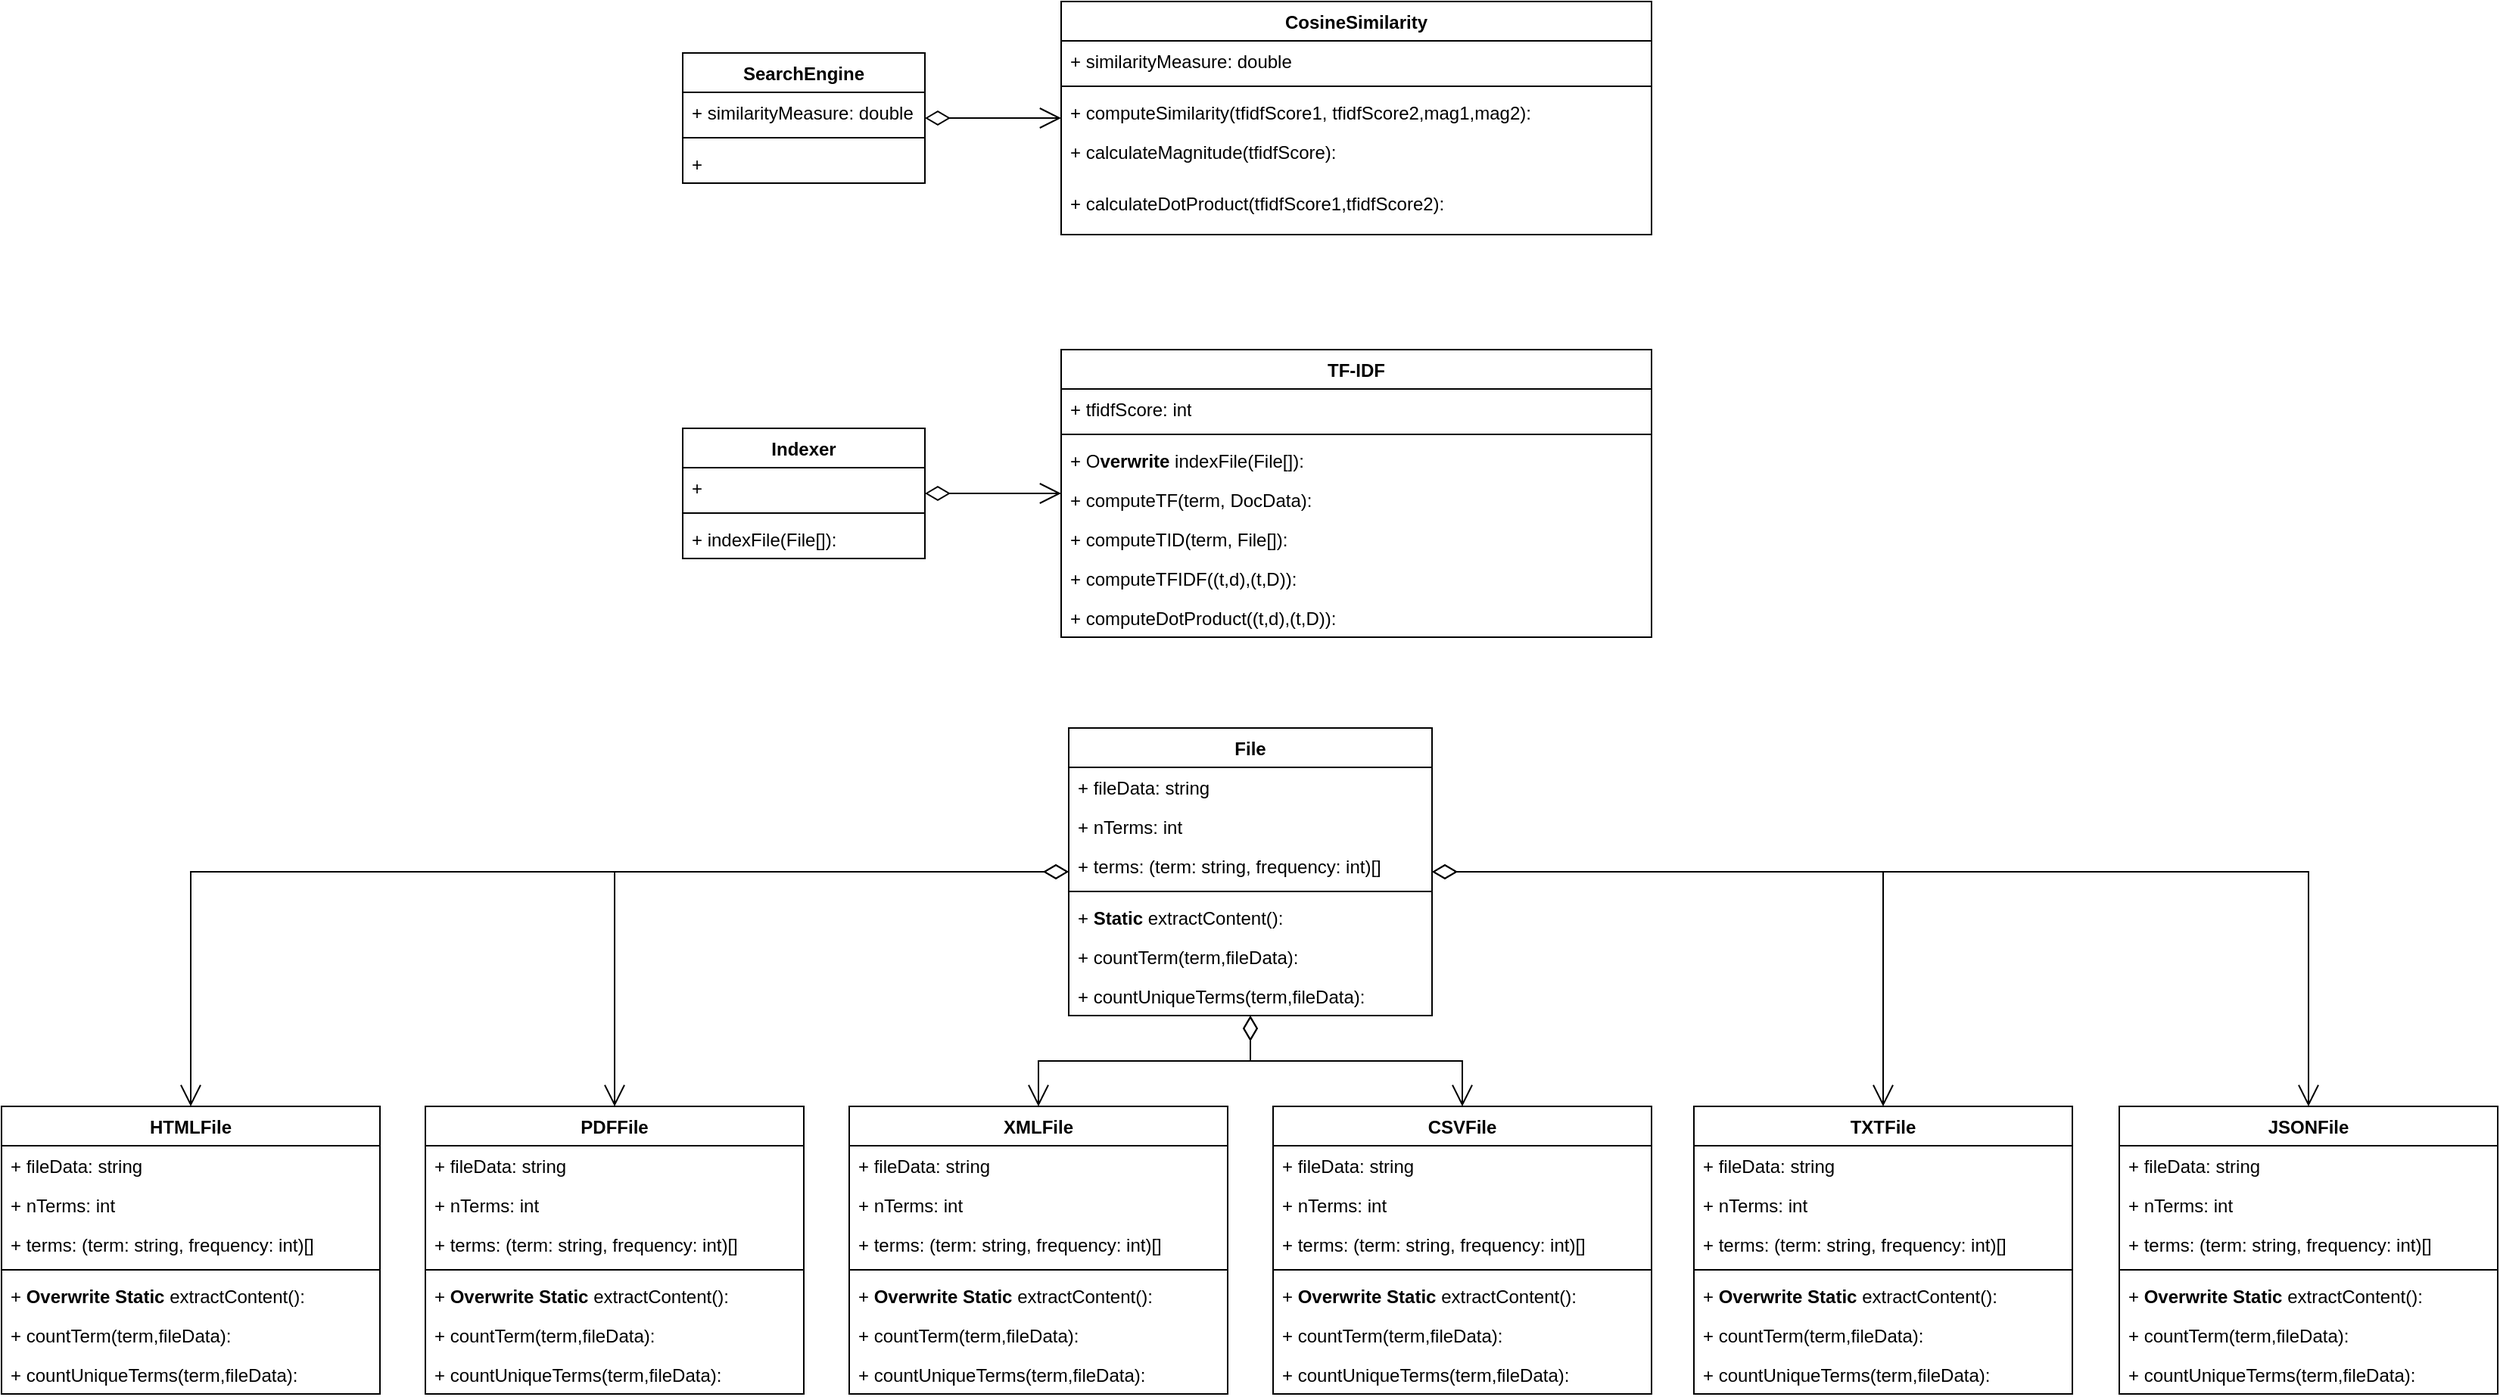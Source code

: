 <mxfile version="24.7.14">
  <diagram name="Page-1" id="mAdRj4mn3zGhJqTm7EjY">
    <mxGraphModel dx="3050" dy="1065" grid="1" gridSize="10" guides="1" tooltips="1" connect="1" arrows="1" fold="1" page="1" pageScale="1" pageWidth="850" pageHeight="1100" math="0" shadow="0">
      <root>
        <mxCell id="0" />
        <mxCell id="1" parent="0" />
        <mxCell id="4HWRuiz-tv-VHscbQjE5-1" value="SearchEngine" style="swimlane;fontStyle=1;align=center;verticalAlign=top;childLayout=stackLayout;horizontal=1;startSize=26;horizontalStack=0;resizeParent=1;resizeParentMax=0;resizeLast=0;collapsible=1;marginBottom=0;whiteSpace=wrap;html=1;" vertex="1" parent="1">
          <mxGeometry x="50" y="114" width="160" height="86" as="geometry" />
        </mxCell>
        <mxCell id="4HWRuiz-tv-VHscbQjE5-2" value="+ similarityMeasure: double" style="text;strokeColor=none;fillColor=none;align=left;verticalAlign=top;spacingLeft=4;spacingRight=4;overflow=hidden;rotatable=0;points=[[0,0.5],[1,0.5]];portConstraint=eastwest;whiteSpace=wrap;html=1;" vertex="1" parent="4HWRuiz-tv-VHscbQjE5-1">
          <mxGeometry y="26" width="160" height="26" as="geometry" />
        </mxCell>
        <mxCell id="4HWRuiz-tv-VHscbQjE5-3" value="" style="line;strokeWidth=1;fillColor=none;align=left;verticalAlign=middle;spacingTop=-1;spacingLeft=3;spacingRight=3;rotatable=0;labelPosition=right;points=[];portConstraint=eastwest;strokeColor=inherit;" vertex="1" parent="4HWRuiz-tv-VHscbQjE5-1">
          <mxGeometry y="52" width="160" height="8" as="geometry" />
        </mxCell>
        <mxCell id="4HWRuiz-tv-VHscbQjE5-4" value="+" style="text;strokeColor=none;fillColor=none;align=left;verticalAlign=top;spacingLeft=4;spacingRight=4;overflow=hidden;rotatable=0;points=[[0,0.5],[1,0.5]];portConstraint=eastwest;whiteSpace=wrap;html=1;" vertex="1" parent="4HWRuiz-tv-VHscbQjE5-1">
          <mxGeometry y="60" width="160" height="26" as="geometry" />
        </mxCell>
        <mxCell id="4HWRuiz-tv-VHscbQjE5-5" value="CosineSimilarity" style="swimlane;fontStyle=1;align=center;verticalAlign=top;childLayout=stackLayout;horizontal=1;startSize=26;horizontalStack=0;resizeParent=1;resizeParentMax=0;resizeLast=0;collapsible=1;marginBottom=0;whiteSpace=wrap;html=1;" vertex="1" parent="1">
          <mxGeometry x="300" y="80" width="390" height="154" as="geometry" />
        </mxCell>
        <mxCell id="4HWRuiz-tv-VHscbQjE5-6" value="+ similarityMeasure: double" style="text;strokeColor=none;fillColor=none;align=left;verticalAlign=top;spacingLeft=4;spacingRight=4;overflow=hidden;rotatable=0;points=[[0,0.5],[1,0.5]];portConstraint=eastwest;whiteSpace=wrap;html=1;" vertex="1" parent="4HWRuiz-tv-VHscbQjE5-5">
          <mxGeometry y="26" width="390" height="26" as="geometry" />
        </mxCell>
        <mxCell id="4HWRuiz-tv-VHscbQjE5-7" value="" style="line;strokeWidth=1;fillColor=none;align=left;verticalAlign=middle;spacingTop=-1;spacingLeft=3;spacingRight=3;rotatable=0;labelPosition=right;points=[];portConstraint=eastwest;strokeColor=inherit;" vertex="1" parent="4HWRuiz-tv-VHscbQjE5-5">
          <mxGeometry y="52" width="390" height="8" as="geometry" />
        </mxCell>
        <mxCell id="4HWRuiz-tv-VHscbQjE5-8" value="+ computeSimilarity(tfidfScore1, tfidfScore2,mag1,mag2):&amp;nbsp;" style="text;strokeColor=none;fillColor=none;align=left;verticalAlign=top;spacingLeft=4;spacingRight=4;overflow=hidden;rotatable=0;points=[[0,0.5],[1,0.5]];portConstraint=eastwest;whiteSpace=wrap;html=1;" vertex="1" parent="4HWRuiz-tv-VHscbQjE5-5">
          <mxGeometry y="60" width="390" height="26" as="geometry" />
        </mxCell>
        <mxCell id="4HWRuiz-tv-VHscbQjE5-10" value="+ c&lt;span style=&quot;background-color: initial;&quot;&gt;alculateMagnitude(tfidfScore):&amp;nbsp;&lt;/span&gt;" style="text;strokeColor=none;fillColor=none;align=left;verticalAlign=top;spacingLeft=4;spacingRight=4;overflow=hidden;rotatable=0;points=[[0,0.5],[1,0.5]];portConstraint=eastwest;whiteSpace=wrap;html=1;" vertex="1" parent="4HWRuiz-tv-VHscbQjE5-5">
          <mxGeometry y="86" width="390" height="34" as="geometry" />
        </mxCell>
        <mxCell id="4HWRuiz-tv-VHscbQjE5-15" value="+ c&lt;span style=&quot;background-color: initial;&quot;&gt;alculateDotProduct(tfidfScore1,tfidfScore2):&amp;nbsp;&lt;/span&gt;" style="text;strokeColor=none;fillColor=none;align=left;verticalAlign=top;spacingLeft=4;spacingRight=4;overflow=hidden;rotatable=0;points=[[0,0.5],[1,0.5]];portConstraint=eastwest;whiteSpace=wrap;html=1;" vertex="1" parent="4HWRuiz-tv-VHscbQjE5-5">
          <mxGeometry y="120" width="390" height="34" as="geometry" />
        </mxCell>
        <mxCell id="4HWRuiz-tv-VHscbQjE5-11" value="Indexer" style="swimlane;fontStyle=1;align=center;verticalAlign=top;childLayout=stackLayout;horizontal=1;startSize=26;horizontalStack=0;resizeParent=1;resizeParentMax=0;resizeLast=0;collapsible=1;marginBottom=0;whiteSpace=wrap;html=1;" vertex="1" parent="1">
          <mxGeometry x="50" y="362" width="160" height="86" as="geometry" />
        </mxCell>
        <mxCell id="4HWRuiz-tv-VHscbQjE5-12" value="+&amp;nbsp;" style="text;strokeColor=none;fillColor=none;align=left;verticalAlign=top;spacingLeft=4;spacingRight=4;overflow=hidden;rotatable=0;points=[[0,0.5],[1,0.5]];portConstraint=eastwest;whiteSpace=wrap;html=1;" vertex="1" parent="4HWRuiz-tv-VHscbQjE5-11">
          <mxGeometry y="26" width="160" height="26" as="geometry" />
        </mxCell>
        <mxCell id="4HWRuiz-tv-VHscbQjE5-13" value="" style="line;strokeWidth=1;fillColor=none;align=left;verticalAlign=middle;spacingTop=-1;spacingLeft=3;spacingRight=3;rotatable=0;labelPosition=right;points=[];portConstraint=eastwest;strokeColor=inherit;" vertex="1" parent="4HWRuiz-tv-VHscbQjE5-11">
          <mxGeometry y="52" width="160" height="8" as="geometry" />
        </mxCell>
        <mxCell id="4HWRuiz-tv-VHscbQjE5-14" value="+ indexFile(File[]):&amp;nbsp;" style="text;strokeColor=none;fillColor=none;align=left;verticalAlign=top;spacingLeft=4;spacingRight=4;overflow=hidden;rotatable=0;points=[[0,0.5],[1,0.5]];portConstraint=eastwest;whiteSpace=wrap;html=1;" vertex="1" parent="4HWRuiz-tv-VHscbQjE5-11">
          <mxGeometry y="60" width="160" height="26" as="geometry" />
        </mxCell>
        <mxCell id="4HWRuiz-tv-VHscbQjE5-16" value="TF-IDF" style="swimlane;fontStyle=1;align=center;verticalAlign=top;childLayout=stackLayout;horizontal=1;startSize=26;horizontalStack=0;resizeParent=1;resizeParentMax=0;resizeLast=0;collapsible=1;marginBottom=0;whiteSpace=wrap;html=1;" vertex="1" parent="1">
          <mxGeometry x="300" y="310" width="390" height="190" as="geometry" />
        </mxCell>
        <mxCell id="4HWRuiz-tv-VHscbQjE5-17" value="+ tfidfScore: int" style="text;strokeColor=none;fillColor=none;align=left;verticalAlign=top;spacingLeft=4;spacingRight=4;overflow=hidden;rotatable=0;points=[[0,0.5],[1,0.5]];portConstraint=eastwest;whiteSpace=wrap;html=1;" vertex="1" parent="4HWRuiz-tv-VHscbQjE5-16">
          <mxGeometry y="26" width="390" height="26" as="geometry" />
        </mxCell>
        <mxCell id="4HWRuiz-tv-VHscbQjE5-18" value="" style="line;strokeWidth=1;fillColor=none;align=left;verticalAlign=middle;spacingTop=-1;spacingLeft=3;spacingRight=3;rotatable=0;labelPosition=right;points=[];portConstraint=eastwest;strokeColor=inherit;" vertex="1" parent="4HWRuiz-tv-VHscbQjE5-16">
          <mxGeometry y="52" width="390" height="8" as="geometry" />
        </mxCell>
        <mxCell id="4HWRuiz-tv-VHscbQjE5-19" value="+ O&lt;b&gt;verwrite&amp;nbsp;&lt;/b&gt;indexFile(File[]):&amp;nbsp;" style="text;strokeColor=none;fillColor=none;align=left;verticalAlign=top;spacingLeft=4;spacingRight=4;overflow=hidden;rotatable=0;points=[[0,0.5],[1,0.5]];portConstraint=eastwest;whiteSpace=wrap;html=1;" vertex="1" parent="4HWRuiz-tv-VHscbQjE5-16">
          <mxGeometry y="60" width="390" height="26" as="geometry" />
        </mxCell>
        <mxCell id="4HWRuiz-tv-VHscbQjE5-21" value="+ computeTF(term, DocData):&amp;nbsp;" style="text;strokeColor=none;fillColor=none;align=left;verticalAlign=top;spacingLeft=4;spacingRight=4;overflow=hidden;rotatable=0;points=[[0,0.5],[1,0.5]];portConstraint=eastwest;whiteSpace=wrap;html=1;" vertex="1" parent="4HWRuiz-tv-VHscbQjE5-16">
          <mxGeometry y="86" width="390" height="26" as="geometry" />
        </mxCell>
        <mxCell id="4HWRuiz-tv-VHscbQjE5-22" value="+ computeTID(term, File[]):&amp;nbsp;" style="text;strokeColor=none;fillColor=none;align=left;verticalAlign=top;spacingLeft=4;spacingRight=4;overflow=hidden;rotatable=0;points=[[0,0.5],[1,0.5]];portConstraint=eastwest;whiteSpace=wrap;html=1;" vertex="1" parent="4HWRuiz-tv-VHscbQjE5-16">
          <mxGeometry y="112" width="390" height="26" as="geometry" />
        </mxCell>
        <mxCell id="4HWRuiz-tv-VHscbQjE5-23" value="+ computeTFIDF((t,d),(t,D)):&amp;nbsp;" style="text;strokeColor=none;fillColor=none;align=left;verticalAlign=top;spacingLeft=4;spacingRight=4;overflow=hidden;rotatable=0;points=[[0,0.5],[1,0.5]];portConstraint=eastwest;whiteSpace=wrap;html=1;" vertex="1" parent="4HWRuiz-tv-VHscbQjE5-16">
          <mxGeometry y="138" width="390" height="26" as="geometry" />
        </mxCell>
        <mxCell id="4HWRuiz-tv-VHscbQjE5-24" value="+ computeDotProduct((t,d),(t,D)):&amp;nbsp;" style="text;strokeColor=none;fillColor=none;align=left;verticalAlign=top;spacingLeft=4;spacingRight=4;overflow=hidden;rotatable=0;points=[[0,0.5],[1,0.5]];portConstraint=eastwest;whiteSpace=wrap;html=1;" vertex="1" parent="4HWRuiz-tv-VHscbQjE5-16">
          <mxGeometry y="164" width="390" height="26" as="geometry" />
        </mxCell>
        <mxCell id="4HWRuiz-tv-VHscbQjE5-25" value="File" style="swimlane;fontStyle=1;align=center;verticalAlign=top;childLayout=stackLayout;horizontal=1;startSize=26;horizontalStack=0;resizeParent=1;resizeParentMax=0;resizeLast=0;collapsible=1;marginBottom=0;whiteSpace=wrap;html=1;" vertex="1" parent="1">
          <mxGeometry x="305" y="560" width="240" height="190" as="geometry" />
        </mxCell>
        <mxCell id="4HWRuiz-tv-VHscbQjE5-26" value="+ fileData: string" style="text;strokeColor=none;fillColor=none;align=left;verticalAlign=top;spacingLeft=4;spacingRight=4;overflow=hidden;rotatable=0;points=[[0,0.5],[1,0.5]];portConstraint=eastwest;whiteSpace=wrap;html=1;" vertex="1" parent="4HWRuiz-tv-VHscbQjE5-25">
          <mxGeometry y="26" width="240" height="26" as="geometry" />
        </mxCell>
        <mxCell id="4HWRuiz-tv-VHscbQjE5-29" value="+ nTerms: int" style="text;strokeColor=none;fillColor=none;align=left;verticalAlign=top;spacingLeft=4;spacingRight=4;overflow=hidden;rotatable=0;points=[[0,0.5],[1,0.5]];portConstraint=eastwest;whiteSpace=wrap;html=1;" vertex="1" parent="4HWRuiz-tv-VHscbQjE5-25">
          <mxGeometry y="52" width="240" height="26" as="geometry" />
        </mxCell>
        <mxCell id="4HWRuiz-tv-VHscbQjE5-28" value="+ terms: (term: string, frequency: int)[]" style="text;strokeColor=none;fillColor=none;align=left;verticalAlign=top;spacingLeft=4;spacingRight=4;overflow=hidden;rotatable=0;points=[[0,0.5],[1,0.5]];portConstraint=eastwest;whiteSpace=wrap;html=1;" vertex="1" parent="4HWRuiz-tv-VHscbQjE5-25">
          <mxGeometry y="78" width="240" height="26" as="geometry" />
        </mxCell>
        <mxCell id="4HWRuiz-tv-VHscbQjE5-27" value="" style="line;strokeWidth=1;fillColor=none;align=left;verticalAlign=middle;spacingTop=-1;spacingLeft=3;spacingRight=3;rotatable=0;labelPosition=right;points=[];portConstraint=eastwest;strokeColor=inherit;" vertex="1" parent="4HWRuiz-tv-VHscbQjE5-25">
          <mxGeometry y="104" width="240" height="8" as="geometry" />
        </mxCell>
        <mxCell id="4HWRuiz-tv-VHscbQjE5-30" value="+ &lt;b&gt;Static&lt;/b&gt;&amp;nbsp;extractContent():&amp;nbsp;" style="text;strokeColor=none;fillColor=none;align=left;verticalAlign=top;spacingLeft=4;spacingRight=4;overflow=hidden;rotatable=0;points=[[0,0.5],[1,0.5]];portConstraint=eastwest;whiteSpace=wrap;html=1;" vertex="1" parent="4HWRuiz-tv-VHscbQjE5-25">
          <mxGeometry y="112" width="240" height="26" as="geometry" />
        </mxCell>
        <mxCell id="4HWRuiz-tv-VHscbQjE5-41" value="+ countTerm(term,fileData):" style="text;strokeColor=none;fillColor=none;align=left;verticalAlign=top;spacingLeft=4;spacingRight=4;overflow=hidden;rotatable=0;points=[[0,0.5],[1,0.5]];portConstraint=eastwest;whiteSpace=wrap;html=1;" vertex="1" parent="4HWRuiz-tv-VHscbQjE5-25">
          <mxGeometry y="138" width="240" height="26" as="geometry" />
        </mxCell>
        <mxCell id="4HWRuiz-tv-VHscbQjE5-32" value="+ countUniqueTerms(term,fileData):" style="text;strokeColor=none;fillColor=none;align=left;verticalAlign=top;spacingLeft=4;spacingRight=4;overflow=hidden;rotatable=0;points=[[0,0.5],[1,0.5]];portConstraint=eastwest;whiteSpace=wrap;html=1;" vertex="1" parent="4HWRuiz-tv-VHscbQjE5-25">
          <mxGeometry y="164" width="240" height="26" as="geometry" />
        </mxCell>
        <mxCell id="4HWRuiz-tv-VHscbQjE5-33" value="HTMLFile" style="swimlane;fontStyle=1;align=center;verticalAlign=top;childLayout=stackLayout;horizontal=1;startSize=26;horizontalStack=0;resizeParent=1;resizeParentMax=0;resizeLast=0;collapsible=1;marginBottom=0;whiteSpace=wrap;html=1;" vertex="1" parent="1">
          <mxGeometry x="-400" y="810" width="250" height="190" as="geometry" />
        </mxCell>
        <mxCell id="4HWRuiz-tv-VHscbQjE5-34" value="+ fileData: string" style="text;strokeColor=none;fillColor=none;align=left;verticalAlign=top;spacingLeft=4;spacingRight=4;overflow=hidden;rotatable=0;points=[[0,0.5],[1,0.5]];portConstraint=eastwest;whiteSpace=wrap;html=1;" vertex="1" parent="4HWRuiz-tv-VHscbQjE5-33">
          <mxGeometry y="26" width="250" height="26" as="geometry" />
        </mxCell>
        <mxCell id="4HWRuiz-tv-VHscbQjE5-37" value="+ nTerms: int" style="text;strokeColor=none;fillColor=none;align=left;verticalAlign=top;spacingLeft=4;spacingRight=4;overflow=hidden;rotatable=0;points=[[0,0.5],[1,0.5]];portConstraint=eastwest;whiteSpace=wrap;html=1;" vertex="1" parent="4HWRuiz-tv-VHscbQjE5-33">
          <mxGeometry y="52" width="250" height="26" as="geometry" />
        </mxCell>
        <mxCell id="4HWRuiz-tv-VHscbQjE5-38" value="+ terms: (term: string, frequency: int)[]" style="text;strokeColor=none;fillColor=none;align=left;verticalAlign=top;spacingLeft=4;spacingRight=4;overflow=hidden;rotatable=0;points=[[0,0.5],[1,0.5]];portConstraint=eastwest;whiteSpace=wrap;html=1;" vertex="1" parent="4HWRuiz-tv-VHscbQjE5-33">
          <mxGeometry y="78" width="250" height="26" as="geometry" />
        </mxCell>
        <mxCell id="4HWRuiz-tv-VHscbQjE5-35" value="" style="line;strokeWidth=1;fillColor=none;align=left;verticalAlign=middle;spacingTop=-1;spacingLeft=3;spacingRight=3;rotatable=0;labelPosition=right;points=[];portConstraint=eastwest;strokeColor=inherit;" vertex="1" parent="4HWRuiz-tv-VHscbQjE5-33">
          <mxGeometry y="104" width="250" height="8" as="geometry" />
        </mxCell>
        <mxCell id="4HWRuiz-tv-VHscbQjE5-36" value="+&amp;nbsp;&lt;b style=&quot;background-color: initial;&quot;&gt;Overwrite Static &lt;/b&gt;&lt;span style=&quot;background-color: initial;&quot;&gt;e&lt;/span&gt;&lt;span style=&quot;background-color: initial;&quot;&gt;xtractContent():&lt;/span&gt;" style="text;strokeColor=none;fillColor=none;align=left;verticalAlign=top;spacingLeft=4;spacingRight=4;overflow=hidden;rotatable=0;points=[[0,0.5],[1,0.5]];portConstraint=eastwest;whiteSpace=wrap;html=1;" vertex="1" parent="4HWRuiz-tv-VHscbQjE5-33">
          <mxGeometry y="112" width="250" height="26" as="geometry" />
        </mxCell>
        <mxCell id="4HWRuiz-tv-VHscbQjE5-31" value="+ countTerm(term,fileData):" style="text;strokeColor=none;fillColor=none;align=left;verticalAlign=top;spacingLeft=4;spacingRight=4;overflow=hidden;rotatable=0;points=[[0,0.5],[1,0.5]];portConstraint=eastwest;whiteSpace=wrap;html=1;" vertex="1" parent="4HWRuiz-tv-VHscbQjE5-33">
          <mxGeometry y="138" width="250" height="26" as="geometry" />
        </mxCell>
        <mxCell id="4HWRuiz-tv-VHscbQjE5-40" value="+ countUniqueTerms(term,fileData):" style="text;strokeColor=none;fillColor=none;align=left;verticalAlign=top;spacingLeft=4;spacingRight=4;overflow=hidden;rotatable=0;points=[[0,0.5],[1,0.5]];portConstraint=eastwest;whiteSpace=wrap;html=1;" vertex="1" parent="4HWRuiz-tv-VHscbQjE5-33">
          <mxGeometry y="164" width="250" height="26" as="geometry" />
        </mxCell>
        <mxCell id="4HWRuiz-tv-VHscbQjE5-42" value="JSONFile" style="swimlane;fontStyle=1;align=center;verticalAlign=top;childLayout=stackLayout;horizontal=1;startSize=26;horizontalStack=0;resizeParent=1;resizeParentMax=0;resizeLast=0;collapsible=1;marginBottom=0;whiteSpace=wrap;html=1;" vertex="1" parent="1">
          <mxGeometry x="999" y="810" width="250" height="190" as="geometry" />
        </mxCell>
        <mxCell id="4HWRuiz-tv-VHscbQjE5-43" value="+ fileData: string" style="text;strokeColor=none;fillColor=none;align=left;verticalAlign=top;spacingLeft=4;spacingRight=4;overflow=hidden;rotatable=0;points=[[0,0.5],[1,0.5]];portConstraint=eastwest;whiteSpace=wrap;html=1;" vertex="1" parent="4HWRuiz-tv-VHscbQjE5-42">
          <mxGeometry y="26" width="250" height="26" as="geometry" />
        </mxCell>
        <mxCell id="4HWRuiz-tv-VHscbQjE5-44" value="+ nTerms: int" style="text;strokeColor=none;fillColor=none;align=left;verticalAlign=top;spacingLeft=4;spacingRight=4;overflow=hidden;rotatable=0;points=[[0,0.5],[1,0.5]];portConstraint=eastwest;whiteSpace=wrap;html=1;" vertex="1" parent="4HWRuiz-tv-VHscbQjE5-42">
          <mxGeometry y="52" width="250" height="26" as="geometry" />
        </mxCell>
        <mxCell id="4HWRuiz-tv-VHscbQjE5-45" value="+ terms: (term: string, frequency: int)[]" style="text;strokeColor=none;fillColor=none;align=left;verticalAlign=top;spacingLeft=4;spacingRight=4;overflow=hidden;rotatable=0;points=[[0,0.5],[1,0.5]];portConstraint=eastwest;whiteSpace=wrap;html=1;" vertex="1" parent="4HWRuiz-tv-VHscbQjE5-42">
          <mxGeometry y="78" width="250" height="26" as="geometry" />
        </mxCell>
        <mxCell id="4HWRuiz-tv-VHscbQjE5-46" value="" style="line;strokeWidth=1;fillColor=none;align=left;verticalAlign=middle;spacingTop=-1;spacingLeft=3;spacingRight=3;rotatable=0;labelPosition=right;points=[];portConstraint=eastwest;strokeColor=inherit;" vertex="1" parent="4HWRuiz-tv-VHscbQjE5-42">
          <mxGeometry y="104" width="250" height="8" as="geometry" />
        </mxCell>
        <mxCell id="4HWRuiz-tv-VHscbQjE5-47" value="+&amp;nbsp;&lt;b style=&quot;background-color: initial;&quot;&gt;Overwrite Static &lt;/b&gt;&lt;span style=&quot;background-color: initial;&quot;&gt;e&lt;/span&gt;&lt;span style=&quot;background-color: initial;&quot;&gt;xtractContent():&lt;/span&gt;" style="text;strokeColor=none;fillColor=none;align=left;verticalAlign=top;spacingLeft=4;spacingRight=4;overflow=hidden;rotatable=0;points=[[0,0.5],[1,0.5]];portConstraint=eastwest;whiteSpace=wrap;html=1;" vertex="1" parent="4HWRuiz-tv-VHscbQjE5-42">
          <mxGeometry y="112" width="250" height="26" as="geometry" />
        </mxCell>
        <mxCell id="4HWRuiz-tv-VHscbQjE5-48" value="+ countTerm(term,fileData):" style="text;strokeColor=none;fillColor=none;align=left;verticalAlign=top;spacingLeft=4;spacingRight=4;overflow=hidden;rotatable=0;points=[[0,0.5],[1,0.5]];portConstraint=eastwest;whiteSpace=wrap;html=1;" vertex="1" parent="4HWRuiz-tv-VHscbQjE5-42">
          <mxGeometry y="138" width="250" height="26" as="geometry" />
        </mxCell>
        <mxCell id="4HWRuiz-tv-VHscbQjE5-49" value="+ countUniqueTerms(term,fileData):" style="text;strokeColor=none;fillColor=none;align=left;verticalAlign=top;spacingLeft=4;spacingRight=4;overflow=hidden;rotatable=0;points=[[0,0.5],[1,0.5]];portConstraint=eastwest;whiteSpace=wrap;html=1;" vertex="1" parent="4HWRuiz-tv-VHscbQjE5-42">
          <mxGeometry y="164" width="250" height="26" as="geometry" />
        </mxCell>
        <mxCell id="4HWRuiz-tv-VHscbQjE5-50" value="TXTFile" style="swimlane;fontStyle=1;align=center;verticalAlign=top;childLayout=stackLayout;horizontal=1;startSize=26;horizontalStack=0;resizeParent=1;resizeParentMax=0;resizeLast=0;collapsible=1;marginBottom=0;whiteSpace=wrap;html=1;" vertex="1" parent="1">
          <mxGeometry x="718" y="810" width="250" height="190" as="geometry" />
        </mxCell>
        <mxCell id="4HWRuiz-tv-VHscbQjE5-51" value="+ fileData: string" style="text;strokeColor=none;fillColor=none;align=left;verticalAlign=top;spacingLeft=4;spacingRight=4;overflow=hidden;rotatable=0;points=[[0,0.5],[1,0.5]];portConstraint=eastwest;whiteSpace=wrap;html=1;" vertex="1" parent="4HWRuiz-tv-VHscbQjE5-50">
          <mxGeometry y="26" width="250" height="26" as="geometry" />
        </mxCell>
        <mxCell id="4HWRuiz-tv-VHscbQjE5-52" value="+ nTerms: int" style="text;strokeColor=none;fillColor=none;align=left;verticalAlign=top;spacingLeft=4;spacingRight=4;overflow=hidden;rotatable=0;points=[[0,0.5],[1,0.5]];portConstraint=eastwest;whiteSpace=wrap;html=1;" vertex="1" parent="4HWRuiz-tv-VHscbQjE5-50">
          <mxGeometry y="52" width="250" height="26" as="geometry" />
        </mxCell>
        <mxCell id="4HWRuiz-tv-VHscbQjE5-53" value="+ terms: (term: string, frequency: int)[]" style="text;strokeColor=none;fillColor=none;align=left;verticalAlign=top;spacingLeft=4;spacingRight=4;overflow=hidden;rotatable=0;points=[[0,0.5],[1,0.5]];portConstraint=eastwest;whiteSpace=wrap;html=1;" vertex="1" parent="4HWRuiz-tv-VHscbQjE5-50">
          <mxGeometry y="78" width="250" height="26" as="geometry" />
        </mxCell>
        <mxCell id="4HWRuiz-tv-VHscbQjE5-54" value="" style="line;strokeWidth=1;fillColor=none;align=left;verticalAlign=middle;spacingTop=-1;spacingLeft=3;spacingRight=3;rotatable=0;labelPosition=right;points=[];portConstraint=eastwest;strokeColor=inherit;" vertex="1" parent="4HWRuiz-tv-VHscbQjE5-50">
          <mxGeometry y="104" width="250" height="8" as="geometry" />
        </mxCell>
        <mxCell id="4HWRuiz-tv-VHscbQjE5-55" value="+&amp;nbsp;&lt;b style=&quot;background-color: initial;&quot;&gt;Overwrite Static &lt;/b&gt;&lt;span style=&quot;background-color: initial;&quot;&gt;e&lt;/span&gt;&lt;span style=&quot;background-color: initial;&quot;&gt;xtractContent():&lt;/span&gt;" style="text;strokeColor=none;fillColor=none;align=left;verticalAlign=top;spacingLeft=4;spacingRight=4;overflow=hidden;rotatable=0;points=[[0,0.5],[1,0.5]];portConstraint=eastwest;whiteSpace=wrap;html=1;" vertex="1" parent="4HWRuiz-tv-VHscbQjE5-50">
          <mxGeometry y="112" width="250" height="26" as="geometry" />
        </mxCell>
        <mxCell id="4HWRuiz-tv-VHscbQjE5-56" value="+ countTerm(term,fileData):" style="text;strokeColor=none;fillColor=none;align=left;verticalAlign=top;spacingLeft=4;spacingRight=4;overflow=hidden;rotatable=0;points=[[0,0.5],[1,0.5]];portConstraint=eastwest;whiteSpace=wrap;html=1;" vertex="1" parent="4HWRuiz-tv-VHscbQjE5-50">
          <mxGeometry y="138" width="250" height="26" as="geometry" />
        </mxCell>
        <mxCell id="4HWRuiz-tv-VHscbQjE5-57" value="+ countUniqueTerms(term,fileData):" style="text;strokeColor=none;fillColor=none;align=left;verticalAlign=top;spacingLeft=4;spacingRight=4;overflow=hidden;rotatable=0;points=[[0,0.5],[1,0.5]];portConstraint=eastwest;whiteSpace=wrap;html=1;" vertex="1" parent="4HWRuiz-tv-VHscbQjE5-50">
          <mxGeometry y="164" width="250" height="26" as="geometry" />
        </mxCell>
        <mxCell id="4HWRuiz-tv-VHscbQjE5-58" value="CSVFile" style="swimlane;fontStyle=1;align=center;verticalAlign=top;childLayout=stackLayout;horizontal=1;startSize=26;horizontalStack=0;resizeParent=1;resizeParentMax=0;resizeLast=0;collapsible=1;marginBottom=0;whiteSpace=wrap;html=1;" vertex="1" parent="1">
          <mxGeometry x="440" y="810" width="250" height="190" as="geometry" />
        </mxCell>
        <mxCell id="4HWRuiz-tv-VHscbQjE5-59" value="+ fileData: string" style="text;strokeColor=none;fillColor=none;align=left;verticalAlign=top;spacingLeft=4;spacingRight=4;overflow=hidden;rotatable=0;points=[[0,0.5],[1,0.5]];portConstraint=eastwest;whiteSpace=wrap;html=1;" vertex="1" parent="4HWRuiz-tv-VHscbQjE5-58">
          <mxGeometry y="26" width="250" height="26" as="geometry" />
        </mxCell>
        <mxCell id="4HWRuiz-tv-VHscbQjE5-60" value="+ nTerms: int" style="text;strokeColor=none;fillColor=none;align=left;verticalAlign=top;spacingLeft=4;spacingRight=4;overflow=hidden;rotatable=0;points=[[0,0.5],[1,0.5]];portConstraint=eastwest;whiteSpace=wrap;html=1;" vertex="1" parent="4HWRuiz-tv-VHscbQjE5-58">
          <mxGeometry y="52" width="250" height="26" as="geometry" />
        </mxCell>
        <mxCell id="4HWRuiz-tv-VHscbQjE5-61" value="+ terms: (term: string, frequency: int)[]" style="text;strokeColor=none;fillColor=none;align=left;verticalAlign=top;spacingLeft=4;spacingRight=4;overflow=hidden;rotatable=0;points=[[0,0.5],[1,0.5]];portConstraint=eastwest;whiteSpace=wrap;html=1;" vertex="1" parent="4HWRuiz-tv-VHscbQjE5-58">
          <mxGeometry y="78" width="250" height="26" as="geometry" />
        </mxCell>
        <mxCell id="4HWRuiz-tv-VHscbQjE5-62" value="" style="line;strokeWidth=1;fillColor=none;align=left;verticalAlign=middle;spacingTop=-1;spacingLeft=3;spacingRight=3;rotatable=0;labelPosition=right;points=[];portConstraint=eastwest;strokeColor=inherit;" vertex="1" parent="4HWRuiz-tv-VHscbQjE5-58">
          <mxGeometry y="104" width="250" height="8" as="geometry" />
        </mxCell>
        <mxCell id="4HWRuiz-tv-VHscbQjE5-63" value="+&amp;nbsp;&lt;b style=&quot;background-color: initial;&quot;&gt;Overwrite Static &lt;/b&gt;&lt;span style=&quot;background-color: initial;&quot;&gt;e&lt;/span&gt;&lt;span style=&quot;background-color: initial;&quot;&gt;xtractContent():&lt;/span&gt;" style="text;strokeColor=none;fillColor=none;align=left;verticalAlign=top;spacingLeft=4;spacingRight=4;overflow=hidden;rotatable=0;points=[[0,0.5],[1,0.5]];portConstraint=eastwest;whiteSpace=wrap;html=1;" vertex="1" parent="4HWRuiz-tv-VHscbQjE5-58">
          <mxGeometry y="112" width="250" height="26" as="geometry" />
        </mxCell>
        <mxCell id="4HWRuiz-tv-VHscbQjE5-64" value="+ countTerm(term,fileData):" style="text;strokeColor=none;fillColor=none;align=left;verticalAlign=top;spacingLeft=4;spacingRight=4;overflow=hidden;rotatable=0;points=[[0,0.5],[1,0.5]];portConstraint=eastwest;whiteSpace=wrap;html=1;" vertex="1" parent="4HWRuiz-tv-VHscbQjE5-58">
          <mxGeometry y="138" width="250" height="26" as="geometry" />
        </mxCell>
        <mxCell id="4HWRuiz-tv-VHscbQjE5-65" value="+ countUniqueTerms(term,fileData):" style="text;strokeColor=none;fillColor=none;align=left;verticalAlign=top;spacingLeft=4;spacingRight=4;overflow=hidden;rotatable=0;points=[[0,0.5],[1,0.5]];portConstraint=eastwest;whiteSpace=wrap;html=1;" vertex="1" parent="4HWRuiz-tv-VHscbQjE5-58">
          <mxGeometry y="164" width="250" height="26" as="geometry" />
        </mxCell>
        <mxCell id="4HWRuiz-tv-VHscbQjE5-66" value="XMLFile" style="swimlane;fontStyle=1;align=center;verticalAlign=top;childLayout=stackLayout;horizontal=1;startSize=26;horizontalStack=0;resizeParent=1;resizeParentMax=0;resizeLast=0;collapsible=1;marginBottom=0;whiteSpace=wrap;html=1;" vertex="1" parent="1">
          <mxGeometry x="160" y="810" width="250" height="190" as="geometry" />
        </mxCell>
        <mxCell id="4HWRuiz-tv-VHscbQjE5-67" value="+ fileData: string" style="text;strokeColor=none;fillColor=none;align=left;verticalAlign=top;spacingLeft=4;spacingRight=4;overflow=hidden;rotatable=0;points=[[0,0.5],[1,0.5]];portConstraint=eastwest;whiteSpace=wrap;html=1;" vertex="1" parent="4HWRuiz-tv-VHscbQjE5-66">
          <mxGeometry y="26" width="250" height="26" as="geometry" />
        </mxCell>
        <mxCell id="4HWRuiz-tv-VHscbQjE5-68" value="+ nTerms: int" style="text;strokeColor=none;fillColor=none;align=left;verticalAlign=top;spacingLeft=4;spacingRight=4;overflow=hidden;rotatable=0;points=[[0,0.5],[1,0.5]];portConstraint=eastwest;whiteSpace=wrap;html=1;" vertex="1" parent="4HWRuiz-tv-VHscbQjE5-66">
          <mxGeometry y="52" width="250" height="26" as="geometry" />
        </mxCell>
        <mxCell id="4HWRuiz-tv-VHscbQjE5-69" value="+ terms: (term: string, frequency: int)[]" style="text;strokeColor=none;fillColor=none;align=left;verticalAlign=top;spacingLeft=4;spacingRight=4;overflow=hidden;rotatable=0;points=[[0,0.5],[1,0.5]];portConstraint=eastwest;whiteSpace=wrap;html=1;" vertex="1" parent="4HWRuiz-tv-VHscbQjE5-66">
          <mxGeometry y="78" width="250" height="26" as="geometry" />
        </mxCell>
        <mxCell id="4HWRuiz-tv-VHscbQjE5-70" value="" style="line;strokeWidth=1;fillColor=none;align=left;verticalAlign=middle;spacingTop=-1;spacingLeft=3;spacingRight=3;rotatable=0;labelPosition=right;points=[];portConstraint=eastwest;strokeColor=inherit;" vertex="1" parent="4HWRuiz-tv-VHscbQjE5-66">
          <mxGeometry y="104" width="250" height="8" as="geometry" />
        </mxCell>
        <mxCell id="4HWRuiz-tv-VHscbQjE5-71" value="+&amp;nbsp;&lt;b style=&quot;background-color: initial;&quot;&gt;Overwrite Static &lt;/b&gt;&lt;span style=&quot;background-color: initial;&quot;&gt;e&lt;/span&gt;&lt;span style=&quot;background-color: initial;&quot;&gt;xtractContent():&lt;/span&gt;" style="text;strokeColor=none;fillColor=none;align=left;verticalAlign=top;spacingLeft=4;spacingRight=4;overflow=hidden;rotatable=0;points=[[0,0.5],[1,0.5]];portConstraint=eastwest;whiteSpace=wrap;html=1;" vertex="1" parent="4HWRuiz-tv-VHscbQjE5-66">
          <mxGeometry y="112" width="250" height="26" as="geometry" />
        </mxCell>
        <mxCell id="4HWRuiz-tv-VHscbQjE5-72" value="+ countTerm(term,fileData):" style="text;strokeColor=none;fillColor=none;align=left;verticalAlign=top;spacingLeft=4;spacingRight=4;overflow=hidden;rotatable=0;points=[[0,0.5],[1,0.5]];portConstraint=eastwest;whiteSpace=wrap;html=1;" vertex="1" parent="4HWRuiz-tv-VHscbQjE5-66">
          <mxGeometry y="138" width="250" height="26" as="geometry" />
        </mxCell>
        <mxCell id="4HWRuiz-tv-VHscbQjE5-73" value="+ countUniqueTerms(term,fileData):" style="text;strokeColor=none;fillColor=none;align=left;verticalAlign=top;spacingLeft=4;spacingRight=4;overflow=hidden;rotatable=0;points=[[0,0.5],[1,0.5]];portConstraint=eastwest;whiteSpace=wrap;html=1;" vertex="1" parent="4HWRuiz-tv-VHscbQjE5-66">
          <mxGeometry y="164" width="250" height="26" as="geometry" />
        </mxCell>
        <mxCell id="4HWRuiz-tv-VHscbQjE5-74" value="PDFFile" style="swimlane;fontStyle=1;align=center;verticalAlign=top;childLayout=stackLayout;horizontal=1;startSize=26;horizontalStack=0;resizeParent=1;resizeParentMax=0;resizeLast=0;collapsible=1;marginBottom=0;whiteSpace=wrap;html=1;" vertex="1" parent="1">
          <mxGeometry x="-120" y="810" width="250" height="190" as="geometry" />
        </mxCell>
        <mxCell id="4HWRuiz-tv-VHscbQjE5-75" value="+ fileData: string" style="text;strokeColor=none;fillColor=none;align=left;verticalAlign=top;spacingLeft=4;spacingRight=4;overflow=hidden;rotatable=0;points=[[0,0.5],[1,0.5]];portConstraint=eastwest;whiteSpace=wrap;html=1;" vertex="1" parent="4HWRuiz-tv-VHscbQjE5-74">
          <mxGeometry y="26" width="250" height="26" as="geometry" />
        </mxCell>
        <mxCell id="4HWRuiz-tv-VHscbQjE5-76" value="+ nTerms: int" style="text;strokeColor=none;fillColor=none;align=left;verticalAlign=top;spacingLeft=4;spacingRight=4;overflow=hidden;rotatable=0;points=[[0,0.5],[1,0.5]];portConstraint=eastwest;whiteSpace=wrap;html=1;" vertex="1" parent="4HWRuiz-tv-VHscbQjE5-74">
          <mxGeometry y="52" width="250" height="26" as="geometry" />
        </mxCell>
        <mxCell id="4HWRuiz-tv-VHscbQjE5-77" value="+ terms: (term: string, frequency: int)[]" style="text;strokeColor=none;fillColor=none;align=left;verticalAlign=top;spacingLeft=4;spacingRight=4;overflow=hidden;rotatable=0;points=[[0,0.5],[1,0.5]];portConstraint=eastwest;whiteSpace=wrap;html=1;" vertex="1" parent="4HWRuiz-tv-VHscbQjE5-74">
          <mxGeometry y="78" width="250" height="26" as="geometry" />
        </mxCell>
        <mxCell id="4HWRuiz-tv-VHscbQjE5-78" value="" style="line;strokeWidth=1;fillColor=none;align=left;verticalAlign=middle;spacingTop=-1;spacingLeft=3;spacingRight=3;rotatable=0;labelPosition=right;points=[];portConstraint=eastwest;strokeColor=inherit;" vertex="1" parent="4HWRuiz-tv-VHscbQjE5-74">
          <mxGeometry y="104" width="250" height="8" as="geometry" />
        </mxCell>
        <mxCell id="4HWRuiz-tv-VHscbQjE5-79" value="+&amp;nbsp;&lt;b style=&quot;background-color: initial;&quot;&gt;Overwrite Static &lt;/b&gt;&lt;span style=&quot;background-color: initial;&quot;&gt;e&lt;/span&gt;&lt;span style=&quot;background-color: initial;&quot;&gt;xtractContent():&lt;/span&gt;" style="text;strokeColor=none;fillColor=none;align=left;verticalAlign=top;spacingLeft=4;spacingRight=4;overflow=hidden;rotatable=0;points=[[0,0.5],[1,0.5]];portConstraint=eastwest;whiteSpace=wrap;html=1;" vertex="1" parent="4HWRuiz-tv-VHscbQjE5-74">
          <mxGeometry y="112" width="250" height="26" as="geometry" />
        </mxCell>
        <mxCell id="4HWRuiz-tv-VHscbQjE5-80" value="+ countTerm(term,fileData):" style="text;strokeColor=none;fillColor=none;align=left;verticalAlign=top;spacingLeft=4;spacingRight=4;overflow=hidden;rotatable=0;points=[[0,0.5],[1,0.5]];portConstraint=eastwest;whiteSpace=wrap;html=1;" vertex="1" parent="4HWRuiz-tv-VHscbQjE5-74">
          <mxGeometry y="138" width="250" height="26" as="geometry" />
        </mxCell>
        <mxCell id="4HWRuiz-tv-VHscbQjE5-81" value="+ countUniqueTerms(term,fileData):" style="text;strokeColor=none;fillColor=none;align=left;verticalAlign=top;spacingLeft=4;spacingRight=4;overflow=hidden;rotatable=0;points=[[0,0.5],[1,0.5]];portConstraint=eastwest;whiteSpace=wrap;html=1;" vertex="1" parent="4HWRuiz-tv-VHscbQjE5-74">
          <mxGeometry y="164" width="250" height="26" as="geometry" />
        </mxCell>
        <mxCell id="4HWRuiz-tv-VHscbQjE5-84" value="" style="endArrow=open;html=1;endSize=12;startArrow=diamondThin;startSize=14;startFill=0;edgeStyle=orthogonalEdgeStyle;align=left;verticalAlign=bottom;rounded=0;" edge="1" parent="1" source="4HWRuiz-tv-VHscbQjE5-25" target="4HWRuiz-tv-VHscbQjE5-58">
          <mxGeometry x="-0.874" y="25" relative="1" as="geometry">
            <mxPoint x="435" y="760" as="sourcePoint" />
            <mxPoint x="342" y="825" as="targetPoint" />
            <mxPoint y="1" as="offset" />
          </mxGeometry>
        </mxCell>
        <mxCell id="4HWRuiz-tv-VHscbQjE5-86" value="" style="endArrow=open;html=1;endSize=12;startArrow=diamondThin;startSize=14;startFill=0;edgeStyle=orthogonalEdgeStyle;align=left;verticalAlign=bottom;rounded=0;" edge="1" parent="1" source="4HWRuiz-tv-VHscbQjE5-25" target="4HWRuiz-tv-VHscbQjE5-74">
          <mxGeometry x="-0.874" y="25" relative="1" as="geometry">
            <mxPoint x="445" y="770" as="sourcePoint" />
            <mxPoint x="352" y="835" as="targetPoint" />
            <mxPoint y="1" as="offset" />
          </mxGeometry>
        </mxCell>
        <mxCell id="4HWRuiz-tv-VHscbQjE5-87" value="" style="endArrow=open;html=1;endSize=12;startArrow=diamondThin;startSize=14;startFill=0;edgeStyle=orthogonalEdgeStyle;align=left;verticalAlign=bottom;rounded=0;" edge="1" parent="1" source="4HWRuiz-tv-VHscbQjE5-25" target="4HWRuiz-tv-VHscbQjE5-50">
          <mxGeometry x="-0.874" y="25" relative="1" as="geometry">
            <mxPoint x="455" y="780" as="sourcePoint" />
            <mxPoint x="362" y="845" as="targetPoint" />
            <mxPoint y="1" as="offset" />
          </mxGeometry>
        </mxCell>
        <mxCell id="4HWRuiz-tv-VHscbQjE5-88" value="" style="endArrow=open;html=1;endSize=12;startArrow=diamondThin;startSize=14;startFill=0;edgeStyle=orthogonalEdgeStyle;align=left;verticalAlign=bottom;rounded=0;" edge="1" parent="1" source="4HWRuiz-tv-VHscbQjE5-25" target="4HWRuiz-tv-VHscbQjE5-42">
          <mxGeometry x="-0.874" y="25" relative="1" as="geometry">
            <mxPoint x="465" y="790" as="sourcePoint" />
            <mxPoint x="372" y="855" as="targetPoint" />
            <mxPoint y="1" as="offset" />
          </mxGeometry>
        </mxCell>
        <mxCell id="4HWRuiz-tv-VHscbQjE5-89" value="" style="endArrow=open;html=1;endSize=12;startArrow=diamondThin;startSize=14;startFill=0;edgeStyle=orthogonalEdgeStyle;align=left;verticalAlign=bottom;rounded=0;" edge="1" parent="1" source="4HWRuiz-tv-VHscbQjE5-25" target="4HWRuiz-tv-VHscbQjE5-33">
          <mxGeometry x="-0.874" y="25" relative="1" as="geometry">
            <mxPoint x="475" y="800" as="sourcePoint" />
            <mxPoint x="382" y="865" as="targetPoint" />
            <mxPoint y="1" as="offset" />
          </mxGeometry>
        </mxCell>
        <mxCell id="4HWRuiz-tv-VHscbQjE5-90" value="" style="endArrow=open;html=1;endSize=12;startArrow=diamondThin;startSize=14;startFill=0;edgeStyle=orthogonalEdgeStyle;align=left;verticalAlign=bottom;rounded=0;" edge="1" parent="1" source="4HWRuiz-tv-VHscbQjE5-25" target="4HWRuiz-tv-VHscbQjE5-66">
          <mxGeometry x="-0.874" y="25" relative="1" as="geometry">
            <mxPoint x="485" y="810" as="sourcePoint" />
            <mxPoint x="392" y="875" as="targetPoint" />
            <mxPoint y="1" as="offset" />
          </mxGeometry>
        </mxCell>
        <mxCell id="4HWRuiz-tv-VHscbQjE5-91" value="" style="endArrow=open;html=1;endSize=12;startArrow=diamondThin;startSize=14;startFill=0;edgeStyle=orthogonalEdgeStyle;align=left;verticalAlign=bottom;rounded=0;" edge="1" parent="1" source="4HWRuiz-tv-VHscbQjE5-11" target="4HWRuiz-tv-VHscbQjE5-16">
          <mxGeometry x="-0.874" y="25" relative="1" as="geometry">
            <mxPoint x="495" y="820" as="sourcePoint" />
            <mxPoint x="402" y="885" as="targetPoint" />
            <mxPoint y="1" as="offset" />
          </mxGeometry>
        </mxCell>
        <mxCell id="4HWRuiz-tv-VHscbQjE5-92" value="" style="endArrow=open;html=1;endSize=12;startArrow=diamondThin;startSize=14;startFill=0;edgeStyle=orthogonalEdgeStyle;align=left;verticalAlign=bottom;rounded=0;" edge="1" parent="1" source="4HWRuiz-tv-VHscbQjE5-1" target="4HWRuiz-tv-VHscbQjE5-5">
          <mxGeometry x="-0.874" y="25" relative="1" as="geometry">
            <mxPoint x="220" y="415" as="sourcePoint" />
            <mxPoint x="310" y="415" as="targetPoint" />
            <mxPoint y="1" as="offset" />
          </mxGeometry>
        </mxCell>
      </root>
    </mxGraphModel>
  </diagram>
</mxfile>
